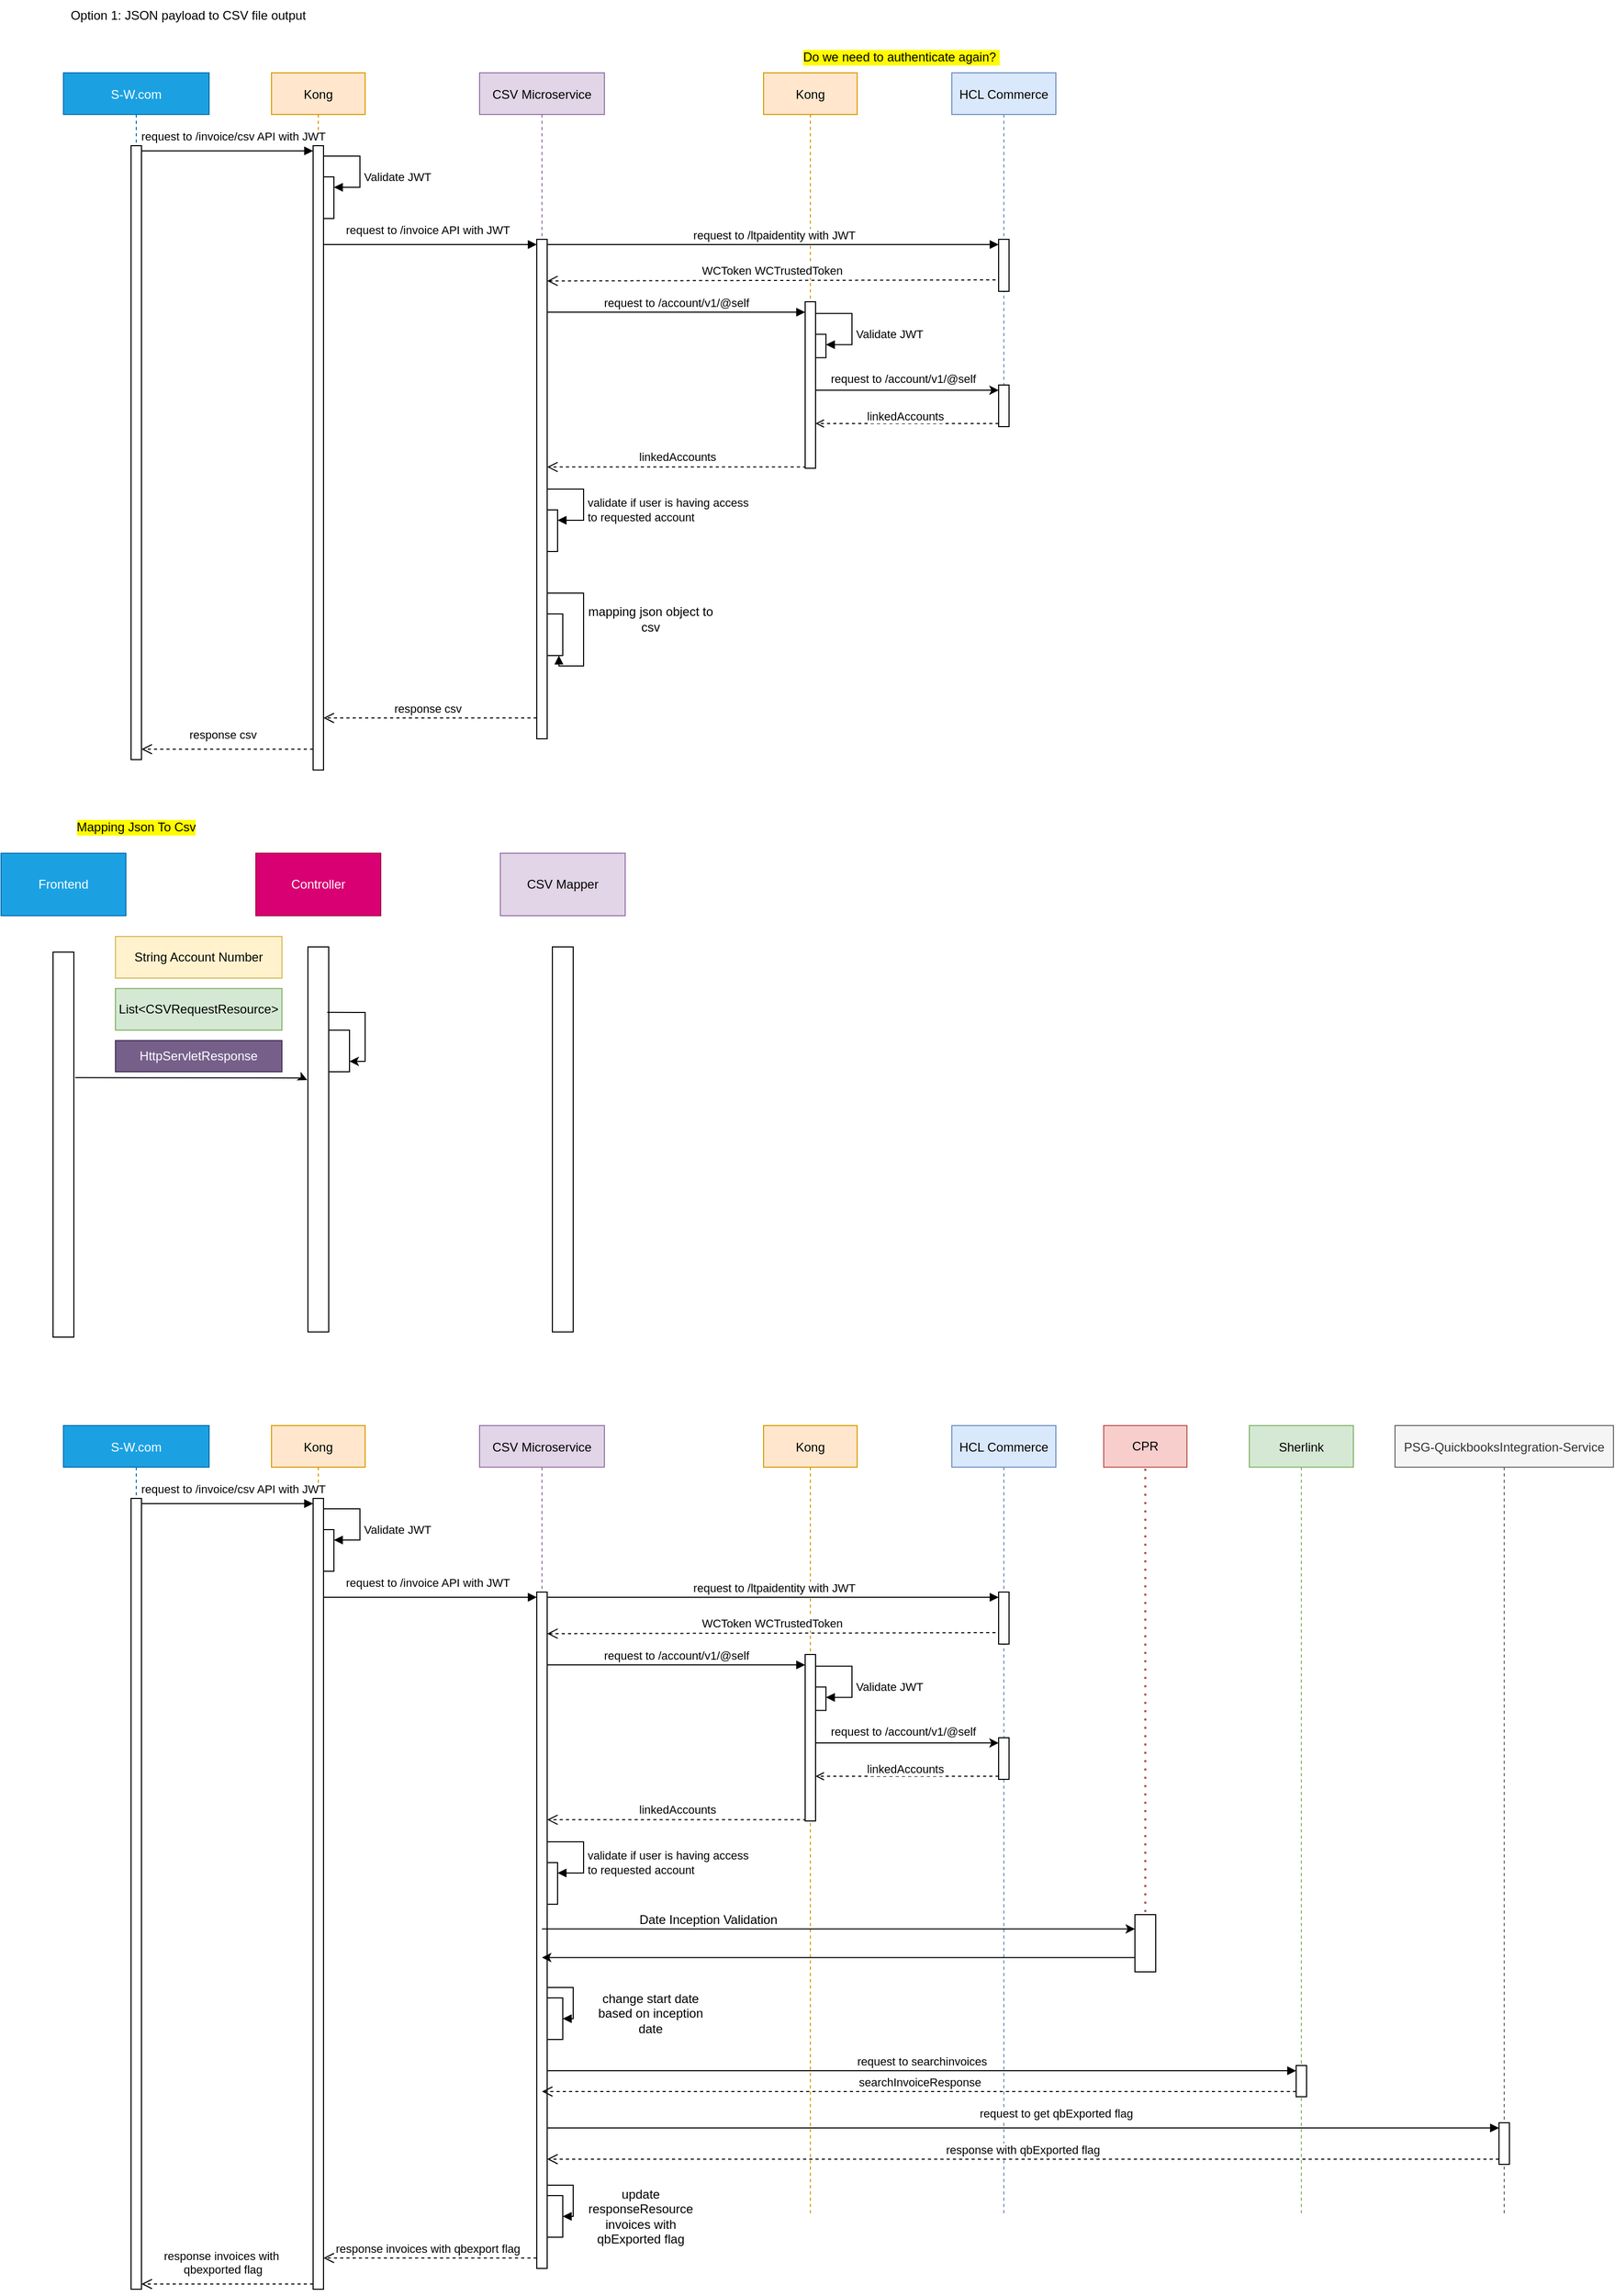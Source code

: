 <mxfile version="23.1.5" type="github">
  <diagram name="Page-1" id="2YBvvXClWsGukQMizWep">
    <mxGraphModel dx="403" dy="237" grid="1" gridSize="10" guides="1" tooltips="1" connect="1" arrows="1" fold="1" page="1" pageScale="1" pageWidth="850" pageHeight="1100" math="0" shadow="0">
      <root>
        <mxCell id="0" />
        <mxCell id="1" parent="0" />
        <mxCell id="YJNnLyJVlC_eIxuYvdxh-1" value="Option 1: JSON payload to CSV file output" style="text;html=1;align=center;verticalAlign=middle;whiteSpace=wrap;rounded=0;" vertex="1" parent="1">
          <mxGeometry x="70" y="20" width="280" height="30" as="geometry" />
        </mxCell>
        <mxCell id="YJNnLyJVlC_eIxuYvdxh-55" value="S-W.com" style="shape=umlLifeline;perimeter=lifelinePerimeter;container=1;collapsible=0;recursiveResize=0;rounded=0;shadow=0;strokeWidth=1;fillColor=#1ba1e2;strokeColor=#006EAF;fontColor=#ffffff;" vertex="1" parent="1">
          <mxGeometry x="90" y="90" width="140" height="660" as="geometry" />
        </mxCell>
        <mxCell id="YJNnLyJVlC_eIxuYvdxh-93" value="response csv" style="html=1;verticalAlign=bottom;endArrow=open;dashed=1;endSize=8;curved=0;rounded=0;exitX=0;exitY=1;exitDx=0;exitDy=-5;exitPerimeter=0;" edge="1" parent="YJNnLyJVlC_eIxuYvdxh-55">
          <mxGeometry x="0.059" y="-5" relative="1" as="geometry">
            <mxPoint x="75" y="650" as="targetPoint" />
            <mxPoint x="240" y="650" as="sourcePoint" />
            <mxPoint as="offset" />
            <Array as="points">
              <mxPoint x="160" y="650" />
            </Array>
          </mxGeometry>
        </mxCell>
        <mxCell id="YJNnLyJVlC_eIxuYvdxh-56" value="CSV Microservice" style="shape=umlLifeline;perimeter=lifelinePerimeter;container=1;collapsible=0;recursiveResize=0;rounded=0;shadow=0;strokeWidth=1;fillColor=#e1d5e7;strokeColor=#9673a6;" vertex="1" parent="1">
          <mxGeometry x="490" y="90" width="120" height="640" as="geometry" />
        </mxCell>
        <mxCell id="YJNnLyJVlC_eIxuYvdxh-57" value="" style="html=1;points=[[0,0,0,0,5],[0,1,0,0,-5],[1,0,0,0,5],[1,1,0,0,-5]];perimeter=orthogonalPerimeter;outlineConnect=0;targetShapes=umlLifeline;portConstraint=eastwest;newEdgeStyle={&quot;curved&quot;:0,&quot;rounded&quot;:0};" vertex="1" parent="YJNnLyJVlC_eIxuYvdxh-56">
          <mxGeometry x="55" y="160" width="10" height="480" as="geometry" />
        </mxCell>
        <mxCell id="YJNnLyJVlC_eIxuYvdxh-58" value="" style="html=1;points=[[0,0,0,0,5],[0,1,0,0,-5],[1,0,0,0,5],[1,1,0,0,-5]];perimeter=orthogonalPerimeter;outlineConnect=0;targetShapes=umlLifeline;portConstraint=eastwest;newEdgeStyle={&quot;curved&quot;:0,&quot;rounded&quot;:0};" vertex="1" parent="YJNnLyJVlC_eIxuYvdxh-56">
          <mxGeometry x="65" y="420" width="10" height="40" as="geometry" />
        </mxCell>
        <mxCell id="YJNnLyJVlC_eIxuYvdxh-59" value="validate if user is having access &lt;br&gt;to requested account" style="html=1;align=left;spacingLeft=2;endArrow=block;rounded=0;edgeStyle=orthogonalEdgeStyle;curved=0;rounded=0;" edge="1" parent="YJNnLyJVlC_eIxuYvdxh-56" target="YJNnLyJVlC_eIxuYvdxh-58">
          <mxGeometry x="0.212" relative="1" as="geometry">
            <mxPoint x="65" y="400" as="sourcePoint" />
            <Array as="points">
              <mxPoint x="100" y="400" />
              <mxPoint x="100" y="430" />
            </Array>
            <mxPoint as="offset" />
          </mxGeometry>
        </mxCell>
        <mxCell id="YJNnLyJVlC_eIxuYvdxh-60" value="" style="rounded=0;whiteSpace=wrap;html=1;" vertex="1" parent="YJNnLyJVlC_eIxuYvdxh-56">
          <mxGeometry x="65" y="520" width="15" height="40" as="geometry" />
        </mxCell>
        <mxCell id="YJNnLyJVlC_eIxuYvdxh-61" value="" style="html=1;align=left;spacingLeft=2;endArrow=block;rounded=0;edgeStyle=orthogonalEdgeStyle;curved=0;rounded=0;entryX=0.75;entryY=1;entryDx=0;entryDy=0;" edge="1" parent="YJNnLyJVlC_eIxuYvdxh-56" source="YJNnLyJVlC_eIxuYvdxh-57" target="YJNnLyJVlC_eIxuYvdxh-60">
          <mxGeometry x="0.222" relative="1" as="geometry">
            <mxPoint x="70" y="540" as="sourcePoint" />
            <Array as="points">
              <mxPoint x="100" y="500" />
              <mxPoint x="100" y="570" />
              <mxPoint x="76" y="570" />
            </Array>
            <mxPoint as="offset" />
            <mxPoint x="90" y="570" as="targetPoint" />
          </mxGeometry>
        </mxCell>
        <mxCell id="YJNnLyJVlC_eIxuYvdxh-64" value="HCL Commerce" style="shape=umlLifeline;perimeter=lifelinePerimeter;container=1;collapsible=0;recursiveResize=0;rounded=0;shadow=0;strokeWidth=1;fillColor=#dae8fc;strokeColor=#6c8ebf;" vertex="1" parent="1">
          <mxGeometry x="944" y="90" width="100" height="340" as="geometry" />
        </mxCell>
        <mxCell id="YJNnLyJVlC_eIxuYvdxh-65" value="" style="html=1;points=[[0,0,0,0,5],[0,1,0,0,-5],[1,0,0,0,5],[1,1,0,0,-5]];perimeter=orthogonalPerimeter;outlineConnect=0;targetShapes=umlLifeline;portConstraint=eastwest;newEdgeStyle={&quot;curved&quot;:0,&quot;rounded&quot;:0};" vertex="1" parent="YJNnLyJVlC_eIxuYvdxh-64">
          <mxGeometry x="45" y="160" width="10" height="50" as="geometry" />
        </mxCell>
        <mxCell id="YJNnLyJVlC_eIxuYvdxh-66" value="" style="html=1;points=[[0,0,0,0,5],[0,1,0,0,-5],[1,0,0,0,5],[1,1,0,0,-5]];perimeter=orthogonalPerimeter;outlineConnect=0;targetShapes=umlLifeline;portConstraint=eastwest;newEdgeStyle={&quot;curved&quot;:0,&quot;rounded&quot;:0};" vertex="1" parent="YJNnLyJVlC_eIxuYvdxh-64">
          <mxGeometry x="45" y="300" width="10" height="40" as="geometry" />
        </mxCell>
        <mxCell id="YJNnLyJVlC_eIxuYvdxh-69" value="Kong" style="shape=umlLifeline;perimeter=lifelinePerimeter;container=1;collapsible=0;recursiveResize=0;rounded=0;shadow=0;strokeWidth=1;fillColor=#ffe6cc;strokeColor=#d79b00;" vertex="1" parent="1">
          <mxGeometry x="290" y="90" width="90" height="670" as="geometry" />
        </mxCell>
        <mxCell id="YJNnLyJVlC_eIxuYvdxh-70" value="request to /qbexport API" style="html=1;verticalAlign=bottom;endArrow=block;curved=0;rounded=0;entryX=0;entryY=0;entryDx=0;entryDy=5;" edge="1" parent="YJNnLyJVlC_eIxuYvdxh-69">
          <mxGeometry relative="1" as="geometry">
            <mxPoint x="100" y="75" as="sourcePoint" />
          </mxGeometry>
        </mxCell>
        <mxCell id="YJNnLyJVlC_eIxuYvdxh-71" value="response qbInvoices" style="html=1;verticalAlign=bottom;endArrow=open;dashed=1;endSize=8;curved=0;rounded=0;exitX=0;exitY=1;exitDx=0;exitDy=-5;" edge="1" parent="YJNnLyJVlC_eIxuYvdxh-69">
          <mxGeometry relative="1" as="geometry">
            <mxPoint x="100" y="145" as="targetPoint" />
          </mxGeometry>
        </mxCell>
        <mxCell id="YJNnLyJVlC_eIxuYvdxh-72" value="" style="html=1;points=[[0,0,0,0,5],[0,1,0,0,-5],[1,0,0,0,5],[1,1,0,0,-5]];perimeter=orthogonalPerimeter;outlineConnect=0;targetShapes=umlLifeline;portConstraint=eastwest;newEdgeStyle={&quot;curved&quot;:0,&quot;rounded&quot;:0};" vertex="1" parent="YJNnLyJVlC_eIxuYvdxh-69">
          <mxGeometry x="40" y="70" width="10" height="600" as="geometry" />
        </mxCell>
        <mxCell id="YJNnLyJVlC_eIxuYvdxh-73" value="" style="html=1;points=[[0,0,0,0,5],[0,1,0,0,-5],[1,0,0,0,5],[1,1,0,0,-5]];perimeter=orthogonalPerimeter;outlineConnect=0;targetShapes=umlLifeline;portConstraint=eastwest;newEdgeStyle={&quot;curved&quot;:0,&quot;rounded&quot;:0};" vertex="1" parent="YJNnLyJVlC_eIxuYvdxh-69">
          <mxGeometry x="50" y="100" width="10" height="40" as="geometry" />
        </mxCell>
        <mxCell id="YJNnLyJVlC_eIxuYvdxh-74" value="Validate JWT" style="html=1;align=left;spacingLeft=2;endArrow=block;rounded=0;edgeStyle=orthogonalEdgeStyle;curved=0;rounded=0;exitX=1;exitY=0;exitDx=0;exitDy=5;exitPerimeter=0;" edge="1" parent="YJNnLyJVlC_eIxuYvdxh-69" source="YJNnLyJVlC_eIxuYvdxh-72" target="YJNnLyJVlC_eIxuYvdxh-73">
          <mxGeometry x="0.263" relative="1" as="geometry">
            <mxPoint x="55" y="80" as="sourcePoint" />
            <Array as="points">
              <mxPoint x="50" y="80" />
              <mxPoint x="85" y="80" />
              <mxPoint x="85" y="110" />
            </Array>
            <mxPoint as="offset" />
          </mxGeometry>
        </mxCell>
        <mxCell id="YJNnLyJVlC_eIxuYvdxh-75" value="request to /invoice/csv API with JWT" style="html=1;verticalAlign=bottom;endArrow=block;curved=0;rounded=0;entryX=0;entryY=0;entryDx=0;entryDy=5;exitX=1;exitY=0;exitDx=0;exitDy=5;exitPerimeter=0;" edge="1" parent="1" source="YJNnLyJVlC_eIxuYvdxh-106" target="YJNnLyJVlC_eIxuYvdxh-72">
          <mxGeometry x="0.059" y="5" relative="1" as="geometry">
            <mxPoint x="160" y="165" as="sourcePoint" />
            <mxPoint as="offset" />
          </mxGeometry>
        </mxCell>
        <mxCell id="YJNnLyJVlC_eIxuYvdxh-76" value="request to /invoice API with JWT" style="html=1;verticalAlign=bottom;endArrow=block;curved=0;rounded=0;entryX=0;entryY=0;entryDx=0;entryDy=5;" edge="1" parent="1" target="YJNnLyJVlC_eIxuYvdxh-57">
          <mxGeometry x="-0.024" y="5" relative="1" as="geometry">
            <mxPoint x="340" y="255" as="sourcePoint" />
            <mxPoint as="offset" />
          </mxGeometry>
        </mxCell>
        <mxCell id="YJNnLyJVlC_eIxuYvdxh-77" value="request to&amp;nbsp;/account/v1/@self" style="html=1;verticalAlign=bottom;endArrow=block;curved=0;rounded=0;" edge="1" parent="1" target="YJNnLyJVlC_eIxuYvdxh-84">
          <mxGeometry relative="1" as="geometry">
            <mxPoint x="555" y="320" as="sourcePoint" />
            <mxPoint as="offset" />
            <mxPoint x="700" y="320" as="targetPoint" />
          </mxGeometry>
        </mxCell>
        <mxCell id="YJNnLyJVlC_eIxuYvdxh-78" value="linkedAccounts" style="html=1;verticalAlign=bottom;endArrow=open;dashed=1;endSize=8;curved=0;rounded=0;exitX=0.456;exitY=0.57;exitDx=0;exitDy=0;exitPerimeter=0;" edge="1" parent="1">
          <mxGeometry x="-0.006" y="-1" relative="1" as="geometry">
            <mxPoint x="555" y="468.8" as="targetPoint" />
            <mxPoint as="offset" />
            <mxPoint x="804.04" y="468.8" as="sourcePoint" />
          </mxGeometry>
        </mxCell>
        <mxCell id="YJNnLyJVlC_eIxuYvdxh-81" value="Kong" style="shape=umlLifeline;perimeter=lifelinePerimeter;container=1;collapsible=0;recursiveResize=0;rounded=0;shadow=0;strokeWidth=1;fillColor=#ffe6cc;strokeColor=#d79b00;" vertex="1" parent="1">
          <mxGeometry x="763" y="90" width="90" height="380" as="geometry" />
        </mxCell>
        <mxCell id="YJNnLyJVlC_eIxuYvdxh-82" value="request to /qbexport API" style="html=1;verticalAlign=bottom;endArrow=block;curved=0;rounded=0;entryX=0;entryY=0;entryDx=0;entryDy=5;" edge="1" parent="YJNnLyJVlC_eIxuYvdxh-81">
          <mxGeometry relative="1" as="geometry">
            <mxPoint x="100" y="75" as="sourcePoint" />
          </mxGeometry>
        </mxCell>
        <mxCell id="YJNnLyJVlC_eIxuYvdxh-83" value="response qbInvoices" style="html=1;verticalAlign=bottom;endArrow=open;dashed=1;endSize=8;curved=0;rounded=0;exitX=0;exitY=1;exitDx=0;exitDy=-5;" edge="1" parent="YJNnLyJVlC_eIxuYvdxh-81">
          <mxGeometry relative="1" as="geometry">
            <mxPoint x="100" y="145" as="targetPoint" />
          </mxGeometry>
        </mxCell>
        <mxCell id="YJNnLyJVlC_eIxuYvdxh-84" value="" style="html=1;points=[[0,0,0,0,5],[0,1,0,0,-5],[1,0,0,0,5],[1,1,0,0,-5]];perimeter=orthogonalPerimeter;outlineConnect=0;targetShapes=umlLifeline;portConstraint=eastwest;newEdgeStyle={&quot;curved&quot;:0,&quot;rounded&quot;:0};" vertex="1" parent="YJNnLyJVlC_eIxuYvdxh-81">
          <mxGeometry x="40" y="220" width="10" height="160" as="geometry" />
        </mxCell>
        <mxCell id="YJNnLyJVlC_eIxuYvdxh-85" value="" style="html=1;points=[[0,0,0,0,5],[0,1,0,0,-5],[1,0,0,0,5],[1,1,0,0,-5]];perimeter=orthogonalPerimeter;outlineConnect=0;targetShapes=umlLifeline;portConstraint=eastwest;newEdgeStyle={&quot;curved&quot;:0,&quot;rounded&quot;:0};" vertex="1" parent="YJNnLyJVlC_eIxuYvdxh-81">
          <mxGeometry x="50" y="251.25" width="10" height="22.5" as="geometry" />
        </mxCell>
        <mxCell id="YJNnLyJVlC_eIxuYvdxh-86" value="Validate JWT" style="html=1;align=left;spacingLeft=2;endArrow=block;rounded=0;edgeStyle=orthogonalEdgeStyle;curved=0;rounded=0;exitX=1;exitY=0;exitDx=0;exitDy=5;exitPerimeter=0;" edge="1" parent="YJNnLyJVlC_eIxuYvdxh-81" target="YJNnLyJVlC_eIxuYvdxh-85">
          <mxGeometry x="0.263" relative="1" as="geometry">
            <mxPoint x="50" y="226.25" as="sourcePoint" />
            <Array as="points">
              <mxPoint x="50" y="231.25" />
              <mxPoint x="85" y="231.25" />
              <mxPoint x="85" y="261.25" />
            </Array>
            <mxPoint as="offset" />
          </mxGeometry>
        </mxCell>
        <mxCell id="YJNnLyJVlC_eIxuYvdxh-87" value="request to /ltpaidentity with JWT" style="html=1;verticalAlign=bottom;endArrow=block;curved=0;rounded=0;entryX=0;entryY=0;entryDx=0;entryDy=5;exitX=1;exitY=0;exitDx=0;exitDy=5;exitPerimeter=0;" edge="1" parent="1" source="YJNnLyJVlC_eIxuYvdxh-57" target="YJNnLyJVlC_eIxuYvdxh-65">
          <mxGeometry x="0.004" relative="1" as="geometry">
            <mxPoint x="560" y="255" as="sourcePoint" />
            <mxPoint as="offset" />
          </mxGeometry>
        </mxCell>
        <mxCell id="YJNnLyJVlC_eIxuYvdxh-88" value="WCToken WCTrustedToken" style="html=1;verticalAlign=bottom;endArrow=open;dashed=1;endSize=8;curved=0;rounded=0;entryX=1;entryY=1;entryDx=0;entryDy=-5;entryPerimeter=0;exitX=-0.3;exitY=0.78;exitDx=0;exitDy=0;exitPerimeter=0;" edge="1" parent="1" source="YJNnLyJVlC_eIxuYvdxh-65">
          <mxGeometry relative="1" as="geometry">
            <mxPoint x="555" y="290" as="targetPoint" />
            <mxPoint as="offset" />
            <mxPoint x="760" y="290" as="sourcePoint" />
          </mxGeometry>
        </mxCell>
        <mxCell id="YJNnLyJVlC_eIxuYvdxh-89" style="edgeStyle=orthogonalEdgeStyle;rounded=0;orthogonalLoop=1;jettySize=auto;html=1;curved=0;entryX=0;entryY=0;entryDx=0;entryDy=5;entryPerimeter=0;" edge="1" parent="1" source="YJNnLyJVlC_eIxuYvdxh-84" target="YJNnLyJVlC_eIxuYvdxh-66">
          <mxGeometry relative="1" as="geometry">
            <Array as="points">
              <mxPoint x="860" y="395" />
              <mxPoint x="860" y="395" />
            </Array>
          </mxGeometry>
        </mxCell>
        <mxCell id="YJNnLyJVlC_eIxuYvdxh-90" value="request to&amp;nbsp;/account/v1/@self" style="edgeLabel;html=1;align=center;verticalAlign=middle;resizable=0;points=[];" connectable="0" vertex="1" parent="YJNnLyJVlC_eIxuYvdxh-89">
          <mxGeometry x="-0.053" y="4" relative="1" as="geometry">
            <mxPoint y="-7" as="offset" />
          </mxGeometry>
        </mxCell>
        <mxCell id="YJNnLyJVlC_eIxuYvdxh-91" style="edgeStyle=orthogonalEdgeStyle;rounded=0;orthogonalLoop=1;jettySize=auto;html=1;curved=0;dashed=1;endArrow=open;endFill=0;" edge="1" parent="1">
          <mxGeometry relative="1" as="geometry">
            <mxPoint x="989" y="427" as="sourcePoint" />
            <mxPoint x="813" y="427" as="targetPoint" />
            <Array as="points">
              <mxPoint x="860" y="427" />
              <mxPoint x="860" y="427" />
            </Array>
          </mxGeometry>
        </mxCell>
        <mxCell id="YJNnLyJVlC_eIxuYvdxh-92" value="linkedAccounts" style="edgeLabel;html=1;align=center;verticalAlign=middle;resizable=0;points=[];" connectable="0" vertex="1" parent="YJNnLyJVlC_eIxuYvdxh-91">
          <mxGeometry x="0.027" relative="1" as="geometry">
            <mxPoint y="-7" as="offset" />
          </mxGeometry>
        </mxCell>
        <mxCell id="YJNnLyJVlC_eIxuYvdxh-104" value="mapping json object to csv" style="text;html=1;align=center;verticalAlign=middle;whiteSpace=wrap;rounded=0;" vertex="1" parent="1">
          <mxGeometry x="590" y="590" width="129" height="50" as="geometry" />
        </mxCell>
        <mxCell id="YJNnLyJVlC_eIxuYvdxh-106" value="" style="html=1;points=[[0,0,0,0,5],[0,1,0,0,-5],[1,0,0,0,5],[1,1,0,0,-5]];perimeter=orthogonalPerimeter;outlineConnect=0;targetShapes=umlLifeline;portConstraint=eastwest;newEdgeStyle={&quot;curved&quot;:0,&quot;rounded&quot;:0};" vertex="1" parent="1">
          <mxGeometry x="155" y="160" width="10" height="590" as="geometry" />
        </mxCell>
        <mxCell id="YJNnLyJVlC_eIxuYvdxh-107" value="response csv" style="html=1;verticalAlign=bottom;endArrow=open;dashed=1;endSize=8;curved=0;rounded=0;exitX=0;exitY=1;exitDx=0;exitDy=-5;" edge="1" parent="1">
          <mxGeometry x="0.024" relative="1" as="geometry">
            <mxPoint x="340" y="710" as="targetPoint" />
            <mxPoint x="545" y="710" as="sourcePoint" />
            <mxPoint as="offset" />
          </mxGeometry>
        </mxCell>
        <mxCell id="YJNnLyJVlC_eIxuYvdxh-108" value="Do we need to authenticate again?&amp;nbsp;" style="text;html=1;align=center;verticalAlign=middle;whiteSpace=wrap;rounded=0;labelBackgroundColor=#fffb00;" vertex="1" parent="1">
          <mxGeometry x="763" y="60" width="265" height="30" as="geometry" />
        </mxCell>
        <mxCell id="YJNnLyJVlC_eIxuYvdxh-162" value="S-W.com" style="shape=umlLifeline;perimeter=lifelinePerimeter;container=1;collapsible=0;recursiveResize=0;rounded=0;shadow=0;strokeWidth=1;fillColor=#1ba1e2;strokeColor=#006EAF;fontColor=#ffffff;" vertex="1" parent="1">
          <mxGeometry x="90" y="1390" width="140" height="770" as="geometry" />
        </mxCell>
        <mxCell id="YJNnLyJVlC_eIxuYvdxh-163" value="CSV Microservice" style="shape=umlLifeline;perimeter=lifelinePerimeter;container=1;collapsible=0;recursiveResize=0;rounded=0;shadow=0;strokeWidth=1;fillColor=#e1d5e7;strokeColor=#9673a6;" vertex="1" parent="1">
          <mxGeometry x="490" y="1390" width="120" height="810" as="geometry" />
        </mxCell>
        <mxCell id="YJNnLyJVlC_eIxuYvdxh-164" value="" style="html=1;points=[[0,0,0,0,5],[0,1,0,0,-5],[1,0,0,0,5],[1,1,0,0,-5]];perimeter=orthogonalPerimeter;outlineConnect=0;targetShapes=umlLifeline;portConstraint=eastwest;newEdgeStyle={&quot;curved&quot;:0,&quot;rounded&quot;:0};" vertex="1" parent="YJNnLyJVlC_eIxuYvdxh-163">
          <mxGeometry x="55" y="160" width="10" height="650" as="geometry" />
        </mxCell>
        <mxCell id="YJNnLyJVlC_eIxuYvdxh-165" value="" style="html=1;points=[[0,0,0,0,5],[0,1,0,0,-5],[1,0,0,0,5],[1,1,0,0,-5]];perimeter=orthogonalPerimeter;outlineConnect=0;targetShapes=umlLifeline;portConstraint=eastwest;newEdgeStyle={&quot;curved&quot;:0,&quot;rounded&quot;:0};" vertex="1" parent="YJNnLyJVlC_eIxuYvdxh-163">
          <mxGeometry x="65" y="420" width="10" height="40" as="geometry" />
        </mxCell>
        <mxCell id="YJNnLyJVlC_eIxuYvdxh-166" value="validate if user is having access &lt;br&gt;to requested account" style="html=1;align=left;spacingLeft=2;endArrow=block;rounded=0;edgeStyle=orthogonalEdgeStyle;curved=0;rounded=0;" edge="1" parent="YJNnLyJVlC_eIxuYvdxh-163" target="YJNnLyJVlC_eIxuYvdxh-165">
          <mxGeometry x="0.212" relative="1" as="geometry">
            <mxPoint x="65" y="400" as="sourcePoint" />
            <Array as="points">
              <mxPoint x="100" y="400" />
              <mxPoint x="100" y="430" />
            </Array>
            <mxPoint as="offset" />
          </mxGeometry>
        </mxCell>
        <mxCell id="YJNnLyJVlC_eIxuYvdxh-167" value="" style="rounded=0;whiteSpace=wrap;html=1;" vertex="1" parent="YJNnLyJVlC_eIxuYvdxh-163">
          <mxGeometry x="65" y="550" width="15" height="40" as="geometry" />
        </mxCell>
        <mxCell id="YJNnLyJVlC_eIxuYvdxh-168" value="" style="html=1;align=left;spacingLeft=2;endArrow=block;rounded=0;edgeStyle=orthogonalEdgeStyle;curved=0;rounded=0;" edge="1" parent="YJNnLyJVlC_eIxuYvdxh-163" source="YJNnLyJVlC_eIxuYvdxh-164">
          <mxGeometry x="0.222" relative="1" as="geometry">
            <mxPoint x="70" y="540" as="sourcePoint" />
            <Array as="points">
              <mxPoint x="90" y="540" />
              <mxPoint x="90" y="570" />
            </Array>
            <mxPoint as="offset" />
            <mxPoint x="80" y="570" as="targetPoint" />
          </mxGeometry>
        </mxCell>
        <mxCell id="YJNnLyJVlC_eIxuYvdxh-169" value="" style="rounded=0;whiteSpace=wrap;html=1;" vertex="1" parent="YJNnLyJVlC_eIxuYvdxh-163">
          <mxGeometry x="65" y="740" width="15" height="40" as="geometry" />
        </mxCell>
        <mxCell id="YJNnLyJVlC_eIxuYvdxh-170" value="" style="html=1;align=left;spacingLeft=2;endArrow=block;rounded=0;edgeStyle=orthogonalEdgeStyle;curved=0;rounded=0;" edge="1" parent="YJNnLyJVlC_eIxuYvdxh-163">
          <mxGeometry x="0.222" relative="1" as="geometry">
            <mxPoint x="65" y="730" as="sourcePoint" />
            <Array as="points">
              <mxPoint x="90" y="730" />
              <mxPoint x="90" y="760" />
            </Array>
            <mxPoint as="offset" />
            <mxPoint x="80" y="760" as="targetPoint" />
          </mxGeometry>
        </mxCell>
        <mxCell id="YJNnLyJVlC_eIxuYvdxh-171" value="HCL Commerce" style="shape=umlLifeline;perimeter=lifelinePerimeter;container=1;collapsible=0;recursiveResize=0;rounded=0;shadow=0;strokeWidth=1;fillColor=#dae8fc;strokeColor=#6c8ebf;" vertex="1" parent="1">
          <mxGeometry x="944" y="1390" width="100" height="760" as="geometry" />
        </mxCell>
        <mxCell id="YJNnLyJVlC_eIxuYvdxh-172" value="" style="html=1;points=[[0,0,0,0,5],[0,1,0,0,-5],[1,0,0,0,5],[1,1,0,0,-5]];perimeter=orthogonalPerimeter;outlineConnect=0;targetShapes=umlLifeline;portConstraint=eastwest;newEdgeStyle={&quot;curved&quot;:0,&quot;rounded&quot;:0};" vertex="1" parent="YJNnLyJVlC_eIxuYvdxh-171">
          <mxGeometry x="45" y="160" width="10" height="50" as="geometry" />
        </mxCell>
        <mxCell id="YJNnLyJVlC_eIxuYvdxh-173" value="" style="html=1;points=[[0,0,0,0,5],[0,1,0,0,-5],[1,0,0,0,5],[1,1,0,0,-5]];perimeter=orthogonalPerimeter;outlineConnect=0;targetShapes=umlLifeline;portConstraint=eastwest;newEdgeStyle={&quot;curved&quot;:0,&quot;rounded&quot;:0};" vertex="1" parent="YJNnLyJVlC_eIxuYvdxh-171">
          <mxGeometry x="45" y="300" width="10" height="40" as="geometry" />
        </mxCell>
        <mxCell id="YJNnLyJVlC_eIxuYvdxh-174" value="Sherlink" style="shape=umlLifeline;perimeter=lifelinePerimeter;container=1;collapsible=0;recursiveResize=0;rounded=0;shadow=0;strokeWidth=1;fillColor=#d5e8d4;strokeColor=#82b366;" vertex="1" parent="1">
          <mxGeometry x="1230" y="1390" width="100" height="760" as="geometry" />
        </mxCell>
        <mxCell id="YJNnLyJVlC_eIxuYvdxh-175" value="" style="html=1;points=[[0,0,0,0,5],[0,1,0,0,-5],[1,0,0,0,5],[1,1,0,0,-5]];perimeter=orthogonalPerimeter;outlineConnect=0;targetShapes=umlLifeline;portConstraint=eastwest;newEdgeStyle={&quot;curved&quot;:0,&quot;rounded&quot;:0};" vertex="1" parent="YJNnLyJVlC_eIxuYvdxh-174">
          <mxGeometry x="45" y="615" width="10" height="30" as="geometry" />
        </mxCell>
        <mxCell id="YJNnLyJVlC_eIxuYvdxh-176" value="Kong" style="shape=umlLifeline;perimeter=lifelinePerimeter;container=1;collapsible=0;recursiveResize=0;rounded=0;shadow=0;strokeWidth=1;fillColor=#ffe6cc;strokeColor=#d79b00;" vertex="1" parent="1">
          <mxGeometry x="290" y="1390" width="90" height="830" as="geometry" />
        </mxCell>
        <mxCell id="YJNnLyJVlC_eIxuYvdxh-177" value="request to /qbexport API" style="html=1;verticalAlign=bottom;endArrow=block;curved=0;rounded=0;entryX=0;entryY=0;entryDx=0;entryDy=5;" edge="1" parent="YJNnLyJVlC_eIxuYvdxh-176">
          <mxGeometry relative="1" as="geometry">
            <mxPoint x="100" y="75" as="sourcePoint" />
          </mxGeometry>
        </mxCell>
        <mxCell id="YJNnLyJVlC_eIxuYvdxh-178" value="response qbInvoices" style="html=1;verticalAlign=bottom;endArrow=open;dashed=1;endSize=8;curved=0;rounded=0;exitX=0;exitY=1;exitDx=0;exitDy=-5;" edge="1" parent="YJNnLyJVlC_eIxuYvdxh-176">
          <mxGeometry relative="1" as="geometry">
            <mxPoint x="100" y="145" as="targetPoint" />
          </mxGeometry>
        </mxCell>
        <mxCell id="YJNnLyJVlC_eIxuYvdxh-179" value="" style="html=1;points=[[0,0,0,0,5],[0,1,0,0,-5],[1,0,0,0,5],[1,1,0,0,-5]];perimeter=orthogonalPerimeter;outlineConnect=0;targetShapes=umlLifeline;portConstraint=eastwest;newEdgeStyle={&quot;curved&quot;:0,&quot;rounded&quot;:0};" vertex="1" parent="YJNnLyJVlC_eIxuYvdxh-176">
          <mxGeometry x="40" y="70" width="10" height="760" as="geometry" />
        </mxCell>
        <mxCell id="YJNnLyJVlC_eIxuYvdxh-180" value="" style="html=1;points=[[0,0,0,0,5],[0,1,0,0,-5],[1,0,0,0,5],[1,1,0,0,-5]];perimeter=orthogonalPerimeter;outlineConnect=0;targetShapes=umlLifeline;portConstraint=eastwest;newEdgeStyle={&quot;curved&quot;:0,&quot;rounded&quot;:0};" vertex="1" parent="YJNnLyJVlC_eIxuYvdxh-176">
          <mxGeometry x="50" y="100" width="10" height="40" as="geometry" />
        </mxCell>
        <mxCell id="YJNnLyJVlC_eIxuYvdxh-181" value="Validate JWT" style="html=1;align=left;spacingLeft=2;endArrow=block;rounded=0;edgeStyle=orthogonalEdgeStyle;curved=0;rounded=0;exitX=1;exitY=0;exitDx=0;exitDy=5;exitPerimeter=0;" edge="1" parent="YJNnLyJVlC_eIxuYvdxh-176" source="YJNnLyJVlC_eIxuYvdxh-179" target="YJNnLyJVlC_eIxuYvdxh-180">
          <mxGeometry x="0.263" relative="1" as="geometry">
            <mxPoint x="55" y="80" as="sourcePoint" />
            <Array as="points">
              <mxPoint x="50" y="80" />
              <mxPoint x="85" y="80" />
              <mxPoint x="85" y="110" />
            </Array>
            <mxPoint as="offset" />
          </mxGeometry>
        </mxCell>
        <mxCell id="YJNnLyJVlC_eIxuYvdxh-182" value="request to /invoice/csv API with JWT" style="html=1;verticalAlign=bottom;endArrow=block;curved=0;rounded=0;entryX=0;entryY=0;entryDx=0;entryDy=5;exitX=1;exitY=0;exitDx=0;exitDy=5;exitPerimeter=0;" edge="1" parent="1" source="YJNnLyJVlC_eIxuYvdxh-213" target="YJNnLyJVlC_eIxuYvdxh-179">
          <mxGeometry x="0.059" y="5" relative="1" as="geometry">
            <mxPoint x="160" y="1465" as="sourcePoint" />
            <mxPoint as="offset" />
          </mxGeometry>
        </mxCell>
        <mxCell id="YJNnLyJVlC_eIxuYvdxh-183" value="request to /invoice API with JWT" style="html=1;verticalAlign=bottom;endArrow=block;curved=0;rounded=0;entryX=0;entryY=0;entryDx=0;entryDy=5;" edge="1" parent="1" target="YJNnLyJVlC_eIxuYvdxh-164">
          <mxGeometry x="-0.024" y="5" relative="1" as="geometry">
            <mxPoint x="340" y="1555" as="sourcePoint" />
            <mxPoint as="offset" />
          </mxGeometry>
        </mxCell>
        <mxCell id="YJNnLyJVlC_eIxuYvdxh-184" value="request to&amp;nbsp;/account/v1/@self" style="html=1;verticalAlign=bottom;endArrow=block;curved=0;rounded=0;" edge="1" parent="1" target="YJNnLyJVlC_eIxuYvdxh-191">
          <mxGeometry relative="1" as="geometry">
            <mxPoint x="555" y="1620" as="sourcePoint" />
            <mxPoint as="offset" />
            <mxPoint x="700" y="1620" as="targetPoint" />
          </mxGeometry>
        </mxCell>
        <mxCell id="YJNnLyJVlC_eIxuYvdxh-185" value="linkedAccounts" style="html=1;verticalAlign=bottom;endArrow=open;dashed=1;endSize=8;curved=0;rounded=0;exitX=0.456;exitY=0.57;exitDx=0;exitDy=0;exitPerimeter=0;" edge="1" parent="1">
          <mxGeometry x="-0.006" y="-1" relative="1" as="geometry">
            <mxPoint x="555" y="1768.8" as="targetPoint" />
            <mxPoint as="offset" />
            <mxPoint x="804.04" y="1768.8" as="sourcePoint" />
          </mxGeometry>
        </mxCell>
        <mxCell id="YJNnLyJVlC_eIxuYvdxh-186" value="request to searchinvoices" style="html=1;verticalAlign=bottom;endArrow=block;curved=0;rounded=0;entryX=0;entryY=0;entryDx=0;entryDy=5;" edge="1" parent="1" source="YJNnLyJVlC_eIxuYvdxh-164" target="YJNnLyJVlC_eIxuYvdxh-175">
          <mxGeometry relative="1" as="geometry">
            <mxPoint x="560" y="2010" as="sourcePoint" />
          </mxGeometry>
        </mxCell>
        <mxCell id="YJNnLyJVlC_eIxuYvdxh-187" value="searchInvoiceResponse" style="html=1;verticalAlign=bottom;endArrow=open;dashed=1;endSize=8;curved=0;rounded=0;exitX=0;exitY=1;exitDx=0;exitDy=-5;" edge="1" parent="1" source="YJNnLyJVlC_eIxuYvdxh-175" target="YJNnLyJVlC_eIxuYvdxh-163">
          <mxGeometry relative="1" as="geometry">
            <mxPoint x="555" y="1900" as="targetPoint" />
          </mxGeometry>
        </mxCell>
        <mxCell id="YJNnLyJVlC_eIxuYvdxh-188" value="Kong" style="shape=umlLifeline;perimeter=lifelinePerimeter;container=1;collapsible=0;recursiveResize=0;rounded=0;shadow=0;strokeWidth=1;fillColor=#ffe6cc;strokeColor=#d79b00;" vertex="1" parent="1">
          <mxGeometry x="763" y="1390" width="90" height="760" as="geometry" />
        </mxCell>
        <mxCell id="YJNnLyJVlC_eIxuYvdxh-189" value="request to /qbexport API" style="html=1;verticalAlign=bottom;endArrow=block;curved=0;rounded=0;entryX=0;entryY=0;entryDx=0;entryDy=5;" edge="1" parent="YJNnLyJVlC_eIxuYvdxh-188">
          <mxGeometry relative="1" as="geometry">
            <mxPoint x="100" y="75" as="sourcePoint" />
          </mxGeometry>
        </mxCell>
        <mxCell id="YJNnLyJVlC_eIxuYvdxh-190" value="response qbInvoices" style="html=1;verticalAlign=bottom;endArrow=open;dashed=1;endSize=8;curved=0;rounded=0;exitX=0;exitY=1;exitDx=0;exitDy=-5;" edge="1" parent="YJNnLyJVlC_eIxuYvdxh-188">
          <mxGeometry relative="1" as="geometry">
            <mxPoint x="100" y="145" as="targetPoint" />
          </mxGeometry>
        </mxCell>
        <mxCell id="YJNnLyJVlC_eIxuYvdxh-191" value="" style="html=1;points=[[0,0,0,0,5],[0,1,0,0,-5],[1,0,0,0,5],[1,1,0,0,-5]];perimeter=orthogonalPerimeter;outlineConnect=0;targetShapes=umlLifeline;portConstraint=eastwest;newEdgeStyle={&quot;curved&quot;:0,&quot;rounded&quot;:0};" vertex="1" parent="YJNnLyJVlC_eIxuYvdxh-188">
          <mxGeometry x="40" y="220" width="10" height="160" as="geometry" />
        </mxCell>
        <mxCell id="YJNnLyJVlC_eIxuYvdxh-192" value="" style="html=1;points=[[0,0,0,0,5],[0,1,0,0,-5],[1,0,0,0,5],[1,1,0,0,-5]];perimeter=orthogonalPerimeter;outlineConnect=0;targetShapes=umlLifeline;portConstraint=eastwest;newEdgeStyle={&quot;curved&quot;:0,&quot;rounded&quot;:0};" vertex="1" parent="YJNnLyJVlC_eIxuYvdxh-188">
          <mxGeometry x="50" y="251.25" width="10" height="22.5" as="geometry" />
        </mxCell>
        <mxCell id="YJNnLyJVlC_eIxuYvdxh-193" value="Validate JWT" style="html=1;align=left;spacingLeft=2;endArrow=block;rounded=0;edgeStyle=orthogonalEdgeStyle;curved=0;rounded=0;exitX=1;exitY=0;exitDx=0;exitDy=5;exitPerimeter=0;" edge="1" parent="YJNnLyJVlC_eIxuYvdxh-188" target="YJNnLyJVlC_eIxuYvdxh-192">
          <mxGeometry x="0.263" relative="1" as="geometry">
            <mxPoint x="50" y="226.25" as="sourcePoint" />
            <Array as="points">
              <mxPoint x="50" y="231.25" />
              <mxPoint x="85" y="231.25" />
              <mxPoint x="85" y="261.25" />
            </Array>
            <mxPoint as="offset" />
          </mxGeometry>
        </mxCell>
        <mxCell id="YJNnLyJVlC_eIxuYvdxh-194" value="request to /ltpaidentity with JWT" style="html=1;verticalAlign=bottom;endArrow=block;curved=0;rounded=0;entryX=0;entryY=0;entryDx=0;entryDy=5;exitX=1;exitY=0;exitDx=0;exitDy=5;exitPerimeter=0;" edge="1" parent="1" source="YJNnLyJVlC_eIxuYvdxh-164" target="YJNnLyJVlC_eIxuYvdxh-172">
          <mxGeometry x="0.004" relative="1" as="geometry">
            <mxPoint x="560" y="1555" as="sourcePoint" />
            <mxPoint as="offset" />
          </mxGeometry>
        </mxCell>
        <mxCell id="YJNnLyJVlC_eIxuYvdxh-195" value="WCToken WCTrustedToken" style="html=1;verticalAlign=bottom;endArrow=open;dashed=1;endSize=8;curved=0;rounded=0;entryX=1;entryY=1;entryDx=0;entryDy=-5;entryPerimeter=0;exitX=-0.3;exitY=0.78;exitDx=0;exitDy=0;exitPerimeter=0;" edge="1" parent="1" source="YJNnLyJVlC_eIxuYvdxh-172">
          <mxGeometry relative="1" as="geometry">
            <mxPoint x="555" y="1590" as="targetPoint" />
            <mxPoint as="offset" />
            <mxPoint x="760" y="1590" as="sourcePoint" />
          </mxGeometry>
        </mxCell>
        <mxCell id="YJNnLyJVlC_eIxuYvdxh-196" style="edgeStyle=orthogonalEdgeStyle;rounded=0;orthogonalLoop=1;jettySize=auto;html=1;curved=0;entryX=0;entryY=0;entryDx=0;entryDy=5;entryPerimeter=0;" edge="1" parent="1" source="YJNnLyJVlC_eIxuYvdxh-191" target="YJNnLyJVlC_eIxuYvdxh-173">
          <mxGeometry relative="1" as="geometry">
            <Array as="points">
              <mxPoint x="860" y="1695" />
              <mxPoint x="860" y="1695" />
            </Array>
          </mxGeometry>
        </mxCell>
        <mxCell id="YJNnLyJVlC_eIxuYvdxh-197" value="request to&amp;nbsp;/account/v1/@self" style="edgeLabel;html=1;align=center;verticalAlign=middle;resizable=0;points=[];" connectable="0" vertex="1" parent="YJNnLyJVlC_eIxuYvdxh-196">
          <mxGeometry x="-0.053" y="4" relative="1" as="geometry">
            <mxPoint y="-7" as="offset" />
          </mxGeometry>
        </mxCell>
        <mxCell id="YJNnLyJVlC_eIxuYvdxh-198" style="edgeStyle=orthogonalEdgeStyle;rounded=0;orthogonalLoop=1;jettySize=auto;html=1;curved=0;dashed=1;endArrow=open;endFill=0;" edge="1" parent="1">
          <mxGeometry relative="1" as="geometry">
            <mxPoint x="989" y="1727" as="sourcePoint" />
            <mxPoint x="813" y="1727" as="targetPoint" />
            <Array as="points">
              <mxPoint x="860" y="1727" />
              <mxPoint x="860" y="1727" />
            </Array>
          </mxGeometry>
        </mxCell>
        <mxCell id="YJNnLyJVlC_eIxuYvdxh-199" value="linkedAccounts" style="edgeLabel;html=1;align=center;verticalAlign=middle;resizable=0;points=[];" connectable="0" vertex="1" parent="YJNnLyJVlC_eIxuYvdxh-198">
          <mxGeometry x="0.027" relative="1" as="geometry">
            <mxPoint y="-7" as="offset" />
          </mxGeometry>
        </mxCell>
        <mxCell id="YJNnLyJVlC_eIxuYvdxh-200" value="response invoices with&amp;nbsp;&lt;br style=&quot;border-color: var(--border-color);&quot;&gt;qbexported flag" style="html=1;verticalAlign=bottom;endArrow=open;dashed=1;endSize=8;curved=0;rounded=0;exitX=0;exitY=1;exitDx=0;exitDy=-5;exitPerimeter=0;" edge="1" parent="1" source="YJNnLyJVlC_eIxuYvdxh-179" target="YJNnLyJVlC_eIxuYvdxh-213">
          <mxGeometry x="0.059" y="-5" relative="1" as="geometry">
            <mxPoint x="180" y="1939" as="targetPoint" />
            <mxPoint x="350" y="1937" as="sourcePoint" />
            <mxPoint as="offset" />
          </mxGeometry>
        </mxCell>
        <mxCell id="YJNnLyJVlC_eIxuYvdxh-201" value="PSG-QuickbooksIntegration-Service" style="shape=umlLifeline;perimeter=lifelinePerimeter;container=1;collapsible=0;recursiveResize=0;rounded=0;shadow=0;strokeWidth=1;fillColor=#f5f5f5;strokeColor=#666666;fontColor=#333333;" vertex="1" parent="1">
          <mxGeometry x="1370" y="1390" width="210" height="760" as="geometry" />
        </mxCell>
        <mxCell id="YJNnLyJVlC_eIxuYvdxh-202" value="" style="html=1;points=[[0,0,0,0,5],[0,1,0,0,-5],[1,0,0,0,5],[1,1,0,0,-5]];perimeter=orthogonalPerimeter;outlineConnect=0;targetShapes=umlLifeline;portConstraint=eastwest;newEdgeStyle={&quot;curved&quot;:0,&quot;rounded&quot;:0};" vertex="1" parent="YJNnLyJVlC_eIxuYvdxh-201">
          <mxGeometry x="100" y="670" width="10" height="40" as="geometry" />
        </mxCell>
        <mxCell id="YJNnLyJVlC_eIxuYvdxh-203" value="response with qbExported flag" style="html=1;verticalAlign=bottom;endArrow=open;dashed=1;endSize=8;curved=0;rounded=0;exitX=0;exitY=1;exitDx=0;exitDy=-5;exitPerimeter=0;" edge="1" parent="1" source="YJNnLyJVlC_eIxuYvdxh-202" target="YJNnLyJVlC_eIxuYvdxh-164">
          <mxGeometry x="0.002" relative="1" as="geometry">
            <mxPoint x="790" y="1980" as="targetPoint" />
            <mxPoint as="offset" />
            <mxPoint x="1305" y="1980" as="sourcePoint" />
          </mxGeometry>
        </mxCell>
        <mxCell id="YJNnLyJVlC_eIxuYvdxh-204" value="request to get qbExported flag" style="html=1;verticalAlign=bottom;endArrow=block;curved=0;rounded=0;entryX=0;entryY=0;entryDx=0;entryDy=5;entryPerimeter=0;" edge="1" parent="1" source="YJNnLyJVlC_eIxuYvdxh-164" target="YJNnLyJVlC_eIxuYvdxh-202">
          <mxGeometry x="0.068" y="5" relative="1" as="geometry">
            <mxPoint x="560" y="1955" as="sourcePoint" />
            <mxPoint x="1075.5" y="1950" as="targetPoint" />
            <mxPoint as="offset" />
          </mxGeometry>
        </mxCell>
        <mxCell id="YJNnLyJVlC_eIxuYvdxh-205" value="CPR" style="rounded=0;whiteSpace=wrap;html=1;fillColor=#f8cecc;strokeColor=#b85450;" vertex="1" parent="1">
          <mxGeometry x="1090" y="1390" width="80" height="40" as="geometry" />
        </mxCell>
        <mxCell id="YJNnLyJVlC_eIxuYvdxh-206" value="" style="endArrow=none;dashed=1;html=1;dashPattern=1 3;strokeWidth=2;rounded=0;entryX=0.5;entryY=1;entryDx=0;entryDy=0;fillColor=#f8cecc;strokeColor=#b85450;exitX=0.9;exitY=0.5;exitDx=0;exitDy=0;exitPerimeter=0;" edge="1" parent="1" source="YJNnLyJVlC_eIxuYvdxh-207" target="YJNnLyJVlC_eIxuYvdxh-205">
          <mxGeometry width="50" height="50" relative="1" as="geometry">
            <mxPoint x="1130" y="1830" as="sourcePoint" />
            <mxPoint x="1130" y="1450" as="targetPoint" />
          </mxGeometry>
        </mxCell>
        <mxCell id="YJNnLyJVlC_eIxuYvdxh-207" value="" style="rounded=0;whiteSpace=wrap;html=1;rotation=-90;" vertex="1" parent="1">
          <mxGeometry x="1102.5" y="1877.5" width="55" height="20" as="geometry" />
        </mxCell>
        <mxCell id="YJNnLyJVlC_eIxuYvdxh-208" value="" style="endArrow=classic;html=1;rounded=0;entryX=0.75;entryY=0;entryDx=0;entryDy=0;" edge="1" parent="1" source="YJNnLyJVlC_eIxuYvdxh-163" target="YJNnLyJVlC_eIxuYvdxh-207">
          <mxGeometry width="50" height="50" relative="1" as="geometry">
            <mxPoint x="570" y="1874" as="sourcePoint" />
            <mxPoint x="960" y="1700" as="targetPoint" />
          </mxGeometry>
        </mxCell>
        <mxCell id="YJNnLyJVlC_eIxuYvdxh-209" value="" style="endArrow=classic;html=1;rounded=0;exitX=0.25;exitY=0;exitDx=0;exitDy=0;" edge="1" parent="1" source="YJNnLyJVlC_eIxuYvdxh-207" target="YJNnLyJVlC_eIxuYvdxh-163">
          <mxGeometry width="50" height="50" relative="1" as="geometry">
            <mxPoint x="1070" y="1900" as="sourcePoint" />
            <mxPoint x="560" y="1910" as="targetPoint" />
          </mxGeometry>
        </mxCell>
        <mxCell id="YJNnLyJVlC_eIxuYvdxh-210" value="Date Inception Validation" style="text;html=1;align=center;verticalAlign=middle;whiteSpace=wrap;rounded=0;" vertex="1" parent="1">
          <mxGeometry x="640" y="1850" width="140" height="30" as="geometry" />
        </mxCell>
        <mxCell id="YJNnLyJVlC_eIxuYvdxh-211" value="change start date based on inception date" style="text;html=1;align=center;verticalAlign=middle;whiteSpace=wrap;rounded=0;" vertex="1" parent="1">
          <mxGeometry x="590" y="1930" width="129" height="50" as="geometry" />
        </mxCell>
        <mxCell id="YJNnLyJVlC_eIxuYvdxh-212" value="update responseResource invoices with qbExported flag" style="text;html=1;align=center;verticalAlign=middle;whiteSpace=wrap;rounded=0;" vertex="1" parent="1">
          <mxGeometry x="580" y="2120" width="130" height="60" as="geometry" />
        </mxCell>
        <mxCell id="YJNnLyJVlC_eIxuYvdxh-213" value="" style="html=1;points=[[0,0,0,0,5],[0,1,0,0,-5],[1,0,0,0,5],[1,1,0,0,-5]];perimeter=orthogonalPerimeter;outlineConnect=0;targetShapes=umlLifeline;portConstraint=eastwest;newEdgeStyle={&quot;curved&quot;:0,&quot;rounded&quot;:0};" vertex="1" parent="1">
          <mxGeometry x="155" y="1460" width="10" height="760" as="geometry" />
        </mxCell>
        <mxCell id="YJNnLyJVlC_eIxuYvdxh-214" value="response invoices with qbexport flag" style="html=1;verticalAlign=bottom;endArrow=open;dashed=1;endSize=8;curved=0;rounded=0;exitX=0;exitY=1;exitDx=0;exitDy=-5;" edge="1" parent="1">
          <mxGeometry x="0.024" relative="1" as="geometry">
            <mxPoint x="340" y="2190" as="targetPoint" />
            <mxPoint x="545" y="2190" as="sourcePoint" />
            <mxPoint as="offset" />
          </mxGeometry>
        </mxCell>
        <mxCell id="YJNnLyJVlC_eIxuYvdxh-215" value="Mapping Json To Csv" style="text;html=1;align=center;verticalAlign=middle;whiteSpace=wrap;rounded=0;labelBackgroundColor=#fffb00;" vertex="1" parent="1">
          <mxGeometry x="60" y="800" width="200" height="30" as="geometry" />
        </mxCell>
        <mxCell id="YJNnLyJVlC_eIxuYvdxh-216" value="Controller" style="rounded=0;whiteSpace=wrap;html=1;fillColor=#d80073;strokeColor=#A50040;fontColor=#ffffff;" vertex="1" parent="1">
          <mxGeometry x="275" y="840" width="120" height="60" as="geometry" />
        </mxCell>
        <mxCell id="YJNnLyJVlC_eIxuYvdxh-217" value="String Account Number" style="rounded=0;whiteSpace=wrap;html=1;fillColor=#fff2cc;strokeColor=#d6b656;" vertex="1" parent="1">
          <mxGeometry x="140" y="920" width="160" height="40" as="geometry" />
        </mxCell>
        <mxCell id="YJNnLyJVlC_eIxuYvdxh-218" value="List&amp;lt;CSVRequestResource&amp;gt;" style="rounded=0;whiteSpace=wrap;html=1;fillColor=#d5e8d4;strokeColor=#82b366;" vertex="1" parent="1">
          <mxGeometry x="140" y="970" width="160" height="40" as="geometry" />
        </mxCell>
        <mxCell id="YJNnLyJVlC_eIxuYvdxh-222" value="CSV Mapper" style="rounded=0;whiteSpace=wrap;html=1;fillColor=#e1d5e7;strokeColor=#9673a6;" vertex="1" parent="1">
          <mxGeometry x="510" y="840" width="120" height="60" as="geometry" />
        </mxCell>
        <mxCell id="YJNnLyJVlC_eIxuYvdxh-225" value="Frontend" style="rounded=0;whiteSpace=wrap;html=1;fillColor=#1ba1e2;fontColor=#ffffff;strokeColor=#006EAF;" vertex="1" parent="1">
          <mxGeometry x="30" y="840" width="120" height="60" as="geometry" />
        </mxCell>
        <mxCell id="YJNnLyJVlC_eIxuYvdxh-226" value="" style="rounded=0;whiteSpace=wrap;html=1;" vertex="1" parent="1">
          <mxGeometry x="80" y="935" width="20" height="370" as="geometry" />
        </mxCell>
        <mxCell id="YJNnLyJVlC_eIxuYvdxh-227" value="" style="rounded=0;whiteSpace=wrap;html=1;" vertex="1" parent="1">
          <mxGeometry x="325" y="930" width="20" height="370" as="geometry" />
        </mxCell>
        <mxCell id="YJNnLyJVlC_eIxuYvdxh-228" value="" style="rounded=0;whiteSpace=wrap;html=1;" vertex="1" parent="1">
          <mxGeometry x="560" y="930" width="20" height="370" as="geometry" />
        </mxCell>
        <mxCell id="YJNnLyJVlC_eIxuYvdxh-229" value="" style="endArrow=classic;html=1;rounded=0;exitX=1.067;exitY=0.326;exitDx=0;exitDy=0;exitPerimeter=0;entryX=-0.033;entryY=0.346;entryDx=0;entryDy=0;entryPerimeter=0;" edge="1" parent="1" source="YJNnLyJVlC_eIxuYvdxh-226" target="YJNnLyJVlC_eIxuYvdxh-227">
          <mxGeometry width="50" height="50" relative="1" as="geometry">
            <mxPoint x="330" y="1110" as="sourcePoint" />
            <mxPoint x="380" y="1060" as="targetPoint" />
            <Array as="points">
              <mxPoint x="320" y="1056" />
            </Array>
          </mxGeometry>
        </mxCell>
        <mxCell id="YJNnLyJVlC_eIxuYvdxh-230" value="" style="rounded=0;whiteSpace=wrap;html=1;" vertex="1" parent="1">
          <mxGeometry x="345" y="1010" width="20" height="40" as="geometry" />
        </mxCell>
        <mxCell id="YJNnLyJVlC_eIxuYvdxh-231" value="" style="endArrow=classic;html=1;rounded=0;exitX=0.928;exitY=0.17;exitDx=0;exitDy=0;exitPerimeter=0;entryX=1;entryY=0.75;entryDx=0;entryDy=0;" edge="1" parent="1" source="YJNnLyJVlC_eIxuYvdxh-227" target="YJNnLyJVlC_eIxuYvdxh-230">
          <mxGeometry width="50" height="50" relative="1" as="geometry">
            <mxPoint x="380" y="1120" as="sourcePoint" />
            <mxPoint x="370" y="1040" as="targetPoint" />
            <Array as="points">
              <mxPoint x="370" y="993" />
              <mxPoint x="380" y="993" />
              <mxPoint x="380" y="1040" />
            </Array>
          </mxGeometry>
        </mxCell>
        <mxCell id="YJNnLyJVlC_eIxuYvdxh-233" value="HttpServletResponse" style="rounded=0;whiteSpace=wrap;html=1;fillColor=#76608a;fontColor=#ffffff;strokeColor=#432D57;" vertex="1" parent="1">
          <mxGeometry x="140" y="1020" width="160" height="30" as="geometry" />
        </mxCell>
      </root>
    </mxGraphModel>
  </diagram>
</mxfile>
